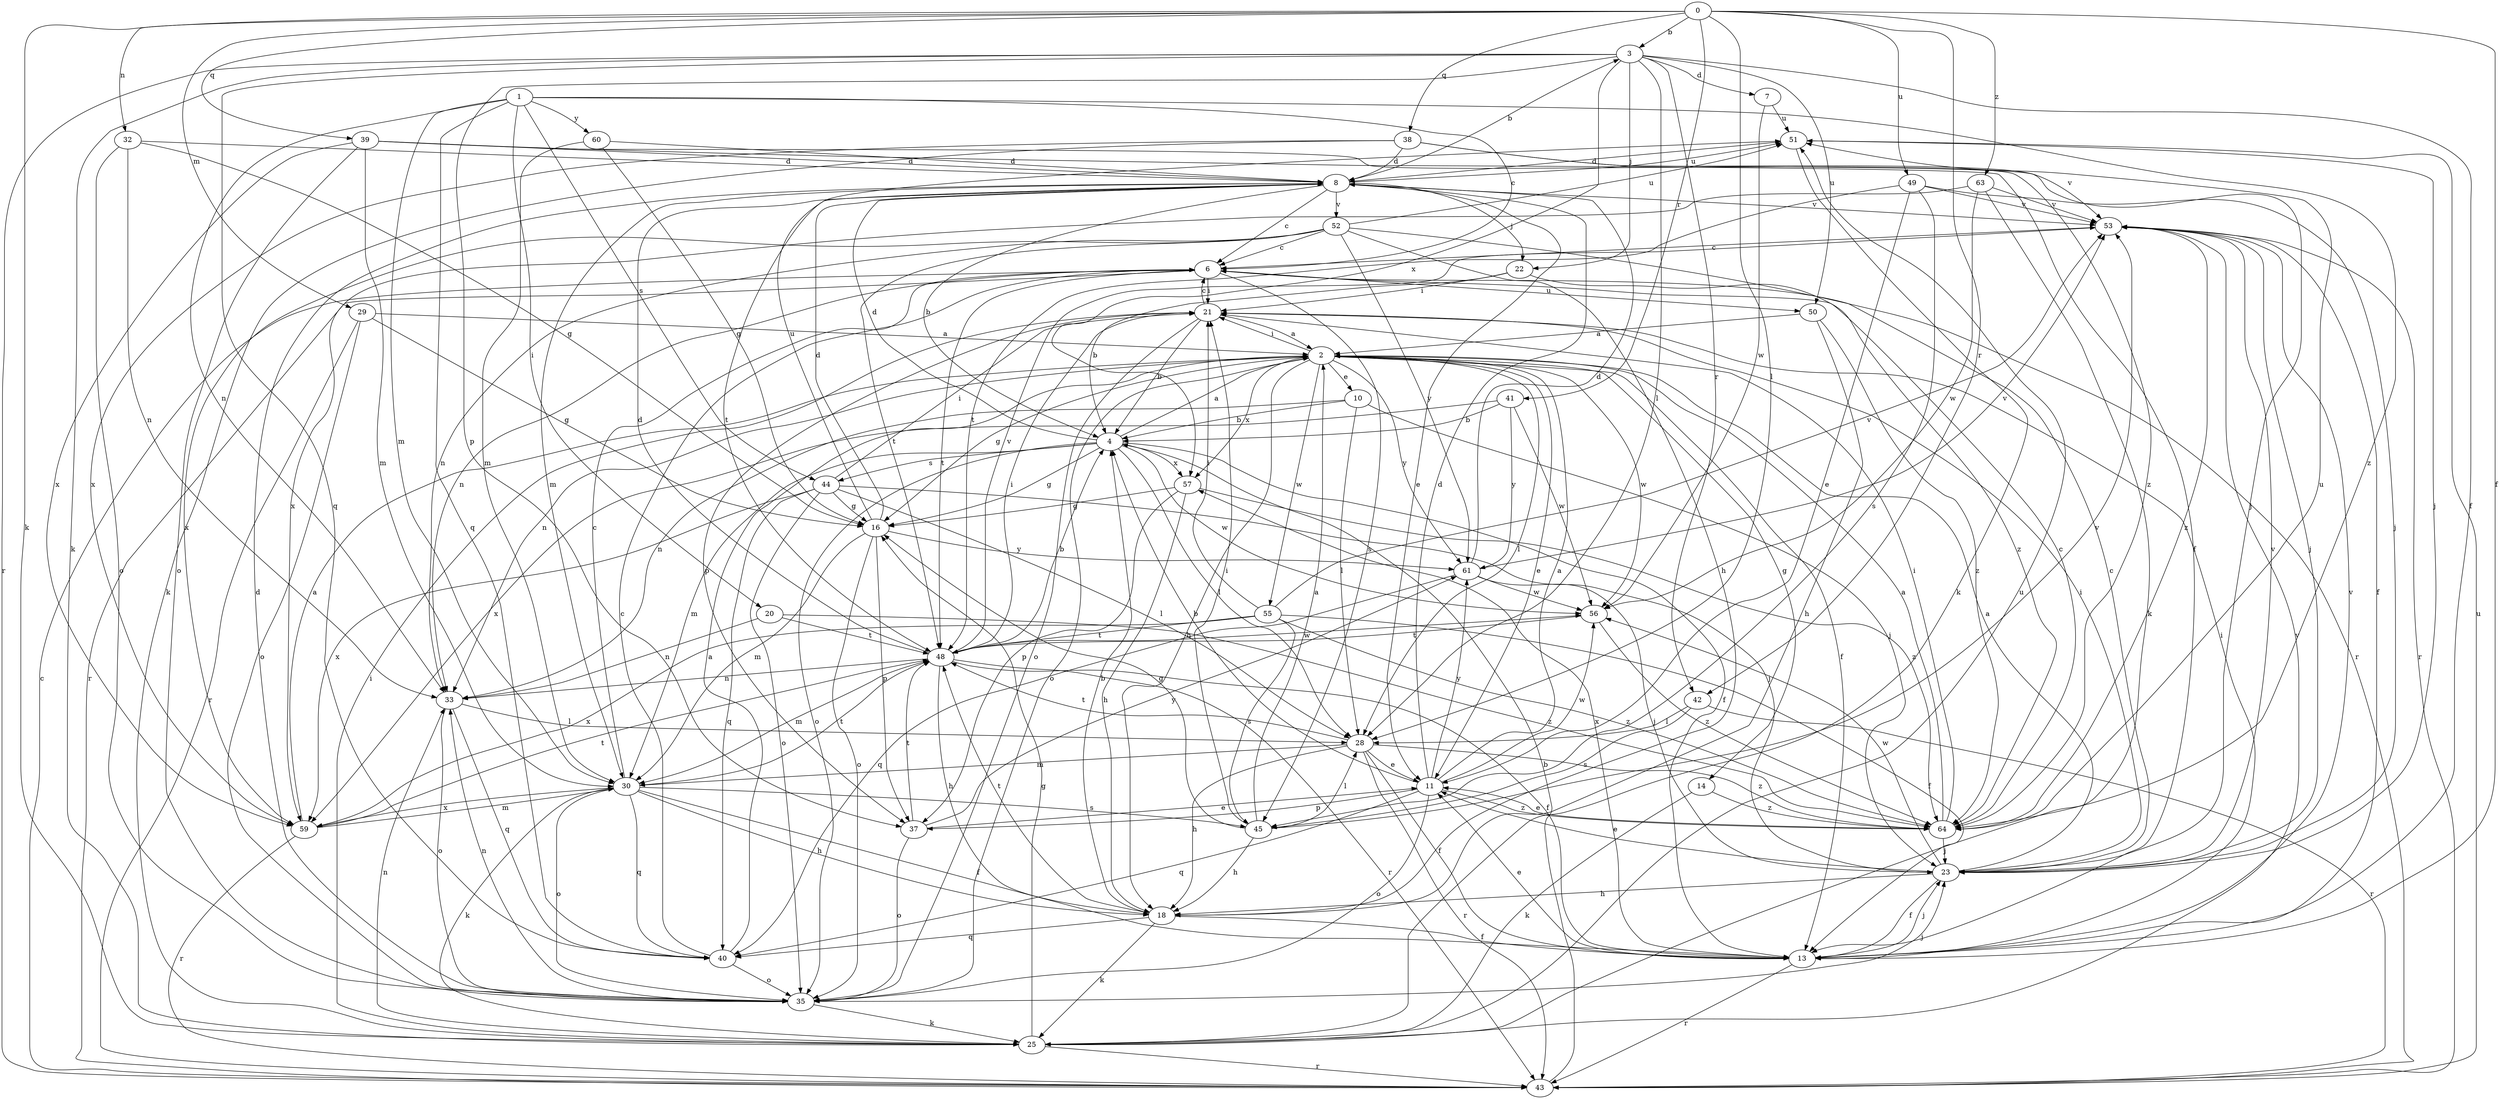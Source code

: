 strict digraph  {
0;
1;
2;
3;
4;
6;
7;
8;
10;
11;
13;
14;
16;
18;
20;
21;
22;
23;
25;
28;
29;
30;
32;
33;
35;
37;
38;
39;
40;
41;
42;
43;
44;
45;
48;
49;
50;
51;
52;
53;
55;
56;
57;
59;
60;
61;
63;
64;
0 -> 3  [label=b];
0 -> 13  [label=f];
0 -> 25  [label=k];
0 -> 28  [label=l];
0 -> 29  [label=m];
0 -> 32  [label=n];
0 -> 38  [label=q];
0 -> 39  [label=q];
0 -> 41  [label=r];
0 -> 42  [label=r];
0 -> 49  [label=u];
0 -> 63  [label=z];
1 -> 6  [label=c];
1 -> 20  [label=i];
1 -> 30  [label=m];
1 -> 33  [label=n];
1 -> 40  [label=q];
1 -> 44  [label=s];
1 -> 60  [label=y];
1 -> 64  [label=z];
2 -> 10  [label=e];
2 -> 11  [label=e];
2 -> 13  [label=f];
2 -> 14  [label=g];
2 -> 16  [label=g];
2 -> 18  [label=h];
2 -> 21  [label=i];
2 -> 28  [label=l];
2 -> 33  [label=n];
2 -> 35  [label=o];
2 -> 55  [label=w];
2 -> 56  [label=w];
2 -> 57  [label=x];
2 -> 61  [label=y];
3 -> 7  [label=d];
3 -> 13  [label=f];
3 -> 22  [label=j];
3 -> 25  [label=k];
3 -> 28  [label=l];
3 -> 37  [label=p];
3 -> 40  [label=q];
3 -> 42  [label=r];
3 -> 43  [label=r];
3 -> 50  [label=u];
3 -> 57  [label=x];
4 -> 2  [label=a];
4 -> 8  [label=d];
4 -> 13  [label=f];
4 -> 16  [label=g];
4 -> 28  [label=l];
4 -> 30  [label=m];
4 -> 35  [label=o];
4 -> 44  [label=s];
4 -> 56  [label=w];
4 -> 57  [label=x];
6 -> 21  [label=i];
6 -> 33  [label=n];
6 -> 43  [label=r];
6 -> 45  [label=s];
6 -> 48  [label=t];
6 -> 50  [label=u];
7 -> 51  [label=u];
7 -> 56  [label=w];
8 -> 3  [label=b];
8 -> 4  [label=b];
8 -> 6  [label=c];
8 -> 11  [label=e];
8 -> 22  [label=j];
8 -> 30  [label=m];
8 -> 48  [label=t];
8 -> 51  [label=u];
8 -> 52  [label=v];
8 -> 53  [label=v];
10 -> 4  [label=b];
10 -> 23  [label=j];
10 -> 28  [label=l];
10 -> 33  [label=n];
11 -> 2  [label=a];
11 -> 4  [label=b];
11 -> 8  [label=d];
11 -> 35  [label=o];
11 -> 37  [label=p];
11 -> 40  [label=q];
11 -> 56  [label=w];
11 -> 61  [label=y];
11 -> 64  [label=z];
13 -> 11  [label=e];
13 -> 21  [label=i];
13 -> 23  [label=j];
13 -> 43  [label=r];
13 -> 53  [label=v];
13 -> 57  [label=x];
14 -> 25  [label=k];
14 -> 64  [label=z];
16 -> 8  [label=d];
16 -> 30  [label=m];
16 -> 35  [label=o];
16 -> 37  [label=p];
16 -> 51  [label=u];
16 -> 61  [label=y];
18 -> 4  [label=b];
18 -> 13  [label=f];
18 -> 25  [label=k];
18 -> 40  [label=q];
18 -> 48  [label=t];
20 -> 33  [label=n];
20 -> 48  [label=t];
20 -> 64  [label=z];
21 -> 2  [label=a];
21 -> 4  [label=b];
21 -> 6  [label=c];
21 -> 35  [label=o];
21 -> 37  [label=p];
22 -> 4  [label=b];
22 -> 21  [label=i];
22 -> 64  [label=z];
23 -> 2  [label=a];
23 -> 6  [label=c];
23 -> 11  [label=e];
23 -> 13  [label=f];
23 -> 18  [label=h];
23 -> 21  [label=i];
23 -> 53  [label=v];
23 -> 56  [label=w];
25 -> 16  [label=g];
25 -> 21  [label=i];
25 -> 33  [label=n];
25 -> 43  [label=r];
25 -> 51  [label=u];
25 -> 53  [label=v];
28 -> 11  [label=e];
28 -> 13  [label=f];
28 -> 18  [label=h];
28 -> 30  [label=m];
28 -> 43  [label=r];
28 -> 48  [label=t];
28 -> 64  [label=z];
29 -> 2  [label=a];
29 -> 16  [label=g];
29 -> 35  [label=o];
29 -> 43  [label=r];
30 -> 6  [label=c];
30 -> 13  [label=f];
30 -> 18  [label=h];
30 -> 25  [label=k];
30 -> 35  [label=o];
30 -> 40  [label=q];
30 -> 45  [label=s];
30 -> 48  [label=t];
30 -> 59  [label=x];
32 -> 8  [label=d];
32 -> 16  [label=g];
32 -> 33  [label=n];
32 -> 35  [label=o];
33 -> 28  [label=l];
33 -> 35  [label=o];
33 -> 40  [label=q];
35 -> 8  [label=d];
35 -> 23  [label=j];
35 -> 25  [label=k];
35 -> 33  [label=n];
37 -> 11  [label=e];
37 -> 35  [label=o];
37 -> 48  [label=t];
37 -> 61  [label=y];
38 -> 8  [label=d];
38 -> 23  [label=j];
38 -> 25  [label=k];
38 -> 53  [label=v];
38 -> 59  [label=x];
39 -> 8  [label=d];
39 -> 13  [label=f];
39 -> 30  [label=m];
39 -> 35  [label=o];
39 -> 59  [label=x];
39 -> 64  [label=z];
40 -> 2  [label=a];
40 -> 6  [label=c];
40 -> 35  [label=o];
41 -> 4  [label=b];
41 -> 56  [label=w];
41 -> 59  [label=x];
41 -> 61  [label=y];
42 -> 28  [label=l];
42 -> 43  [label=r];
42 -> 45  [label=s];
43 -> 4  [label=b];
43 -> 6  [label=c];
43 -> 51  [label=u];
44 -> 16  [label=g];
44 -> 21  [label=i];
44 -> 23  [label=j];
44 -> 28  [label=l];
44 -> 35  [label=o];
44 -> 40  [label=q];
44 -> 59  [label=x];
45 -> 2  [label=a];
45 -> 16  [label=g];
45 -> 18  [label=h];
45 -> 21  [label=i];
45 -> 28  [label=l];
45 -> 53  [label=v];
48 -> 4  [label=b];
48 -> 8  [label=d];
48 -> 13  [label=f];
48 -> 18  [label=h];
48 -> 21  [label=i];
48 -> 30  [label=m];
48 -> 33  [label=n];
48 -> 43  [label=r];
48 -> 53  [label=v];
48 -> 56  [label=w];
49 -> 11  [label=e];
49 -> 23  [label=j];
49 -> 45  [label=s];
49 -> 48  [label=t];
49 -> 53  [label=v];
50 -> 2  [label=a];
50 -> 18  [label=h];
50 -> 64  [label=z];
51 -> 8  [label=d];
51 -> 23  [label=j];
51 -> 25  [label=k];
52 -> 6  [label=c];
52 -> 18  [label=h];
52 -> 33  [label=n];
52 -> 43  [label=r];
52 -> 48  [label=t];
52 -> 51  [label=u];
52 -> 59  [label=x];
52 -> 61  [label=y];
53 -> 6  [label=c];
53 -> 13  [label=f];
53 -> 23  [label=j];
53 -> 43  [label=r];
53 -> 64  [label=z];
55 -> 13  [label=f];
55 -> 21  [label=i];
55 -> 45  [label=s];
55 -> 48  [label=t];
55 -> 53  [label=v];
55 -> 59  [label=x];
55 -> 64  [label=z];
56 -> 48  [label=t];
56 -> 64  [label=z];
57 -> 16  [label=g];
57 -> 18  [label=h];
57 -> 37  [label=p];
57 -> 64  [label=z];
59 -> 2  [label=a];
59 -> 30  [label=m];
59 -> 43  [label=r];
59 -> 48  [label=t];
60 -> 8  [label=d];
60 -> 16  [label=g];
60 -> 30  [label=m];
61 -> 8  [label=d];
61 -> 23  [label=j];
61 -> 40  [label=q];
61 -> 53  [label=v];
61 -> 56  [label=w];
63 -> 25  [label=k];
63 -> 53  [label=v];
63 -> 56  [label=w];
63 -> 59  [label=x];
64 -> 2  [label=a];
64 -> 6  [label=c];
64 -> 11  [label=e];
64 -> 21  [label=i];
64 -> 23  [label=j];
64 -> 51  [label=u];
}
